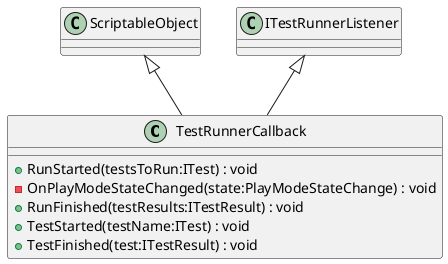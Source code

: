 @startuml
class TestRunnerCallback {
    + RunStarted(testsToRun:ITest) : void
    - OnPlayModeStateChanged(state:PlayModeStateChange) : void
    + RunFinished(testResults:ITestResult) : void
    + TestStarted(testName:ITest) : void
    + TestFinished(test:ITestResult) : void
}
ScriptableObject <|-- TestRunnerCallback
ITestRunnerListener <|-- TestRunnerCallback
@enduml
